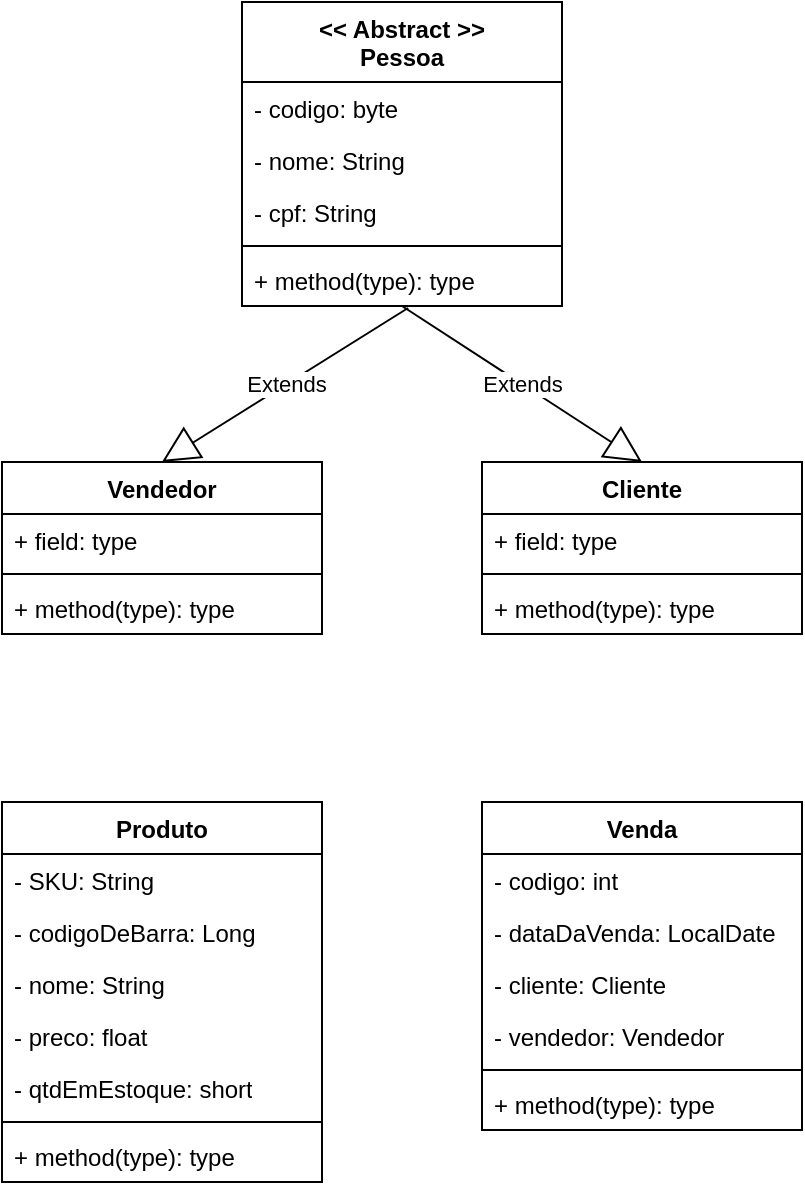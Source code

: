<mxfile version="21.1.5" type="github">
  <diagram name="Página-1" id="qkjWLM_mK85PG98u6XiB">
    <mxGraphModel dx="880" dy="442" grid="1" gridSize="10" guides="1" tooltips="1" connect="1" arrows="1" fold="1" page="1" pageScale="1" pageWidth="827" pageHeight="1169" math="0" shadow="0">
      <root>
        <mxCell id="0" />
        <mxCell id="1" parent="0" />
        <mxCell id="q3iH9pSLBPDBaZm93Gra-1" value="Produto" style="swimlane;fontStyle=1;align=center;verticalAlign=top;childLayout=stackLayout;horizontal=1;startSize=26;horizontalStack=0;resizeParent=1;resizeParentMax=0;resizeLast=0;collapsible=1;marginBottom=0;whiteSpace=wrap;html=1;" vertex="1" parent="1">
          <mxGeometry x="214" y="440" width="160" height="190" as="geometry" />
        </mxCell>
        <mxCell id="q3iH9pSLBPDBaZm93Gra-2" value="- SKU: String" style="text;strokeColor=none;fillColor=none;align=left;verticalAlign=top;spacingLeft=4;spacingRight=4;overflow=hidden;rotatable=0;points=[[0,0.5],[1,0.5]];portConstraint=eastwest;whiteSpace=wrap;html=1;" vertex="1" parent="q3iH9pSLBPDBaZm93Gra-1">
          <mxGeometry y="26" width="160" height="26" as="geometry" />
        </mxCell>
        <mxCell id="q3iH9pSLBPDBaZm93Gra-5" value="- codigoDeBarra: Long" style="text;strokeColor=none;fillColor=none;align=left;verticalAlign=top;spacingLeft=4;spacingRight=4;overflow=hidden;rotatable=0;points=[[0,0.5],[1,0.5]];portConstraint=eastwest;whiteSpace=wrap;html=1;" vertex="1" parent="q3iH9pSLBPDBaZm93Gra-1">
          <mxGeometry y="52" width="160" height="26" as="geometry" />
        </mxCell>
        <mxCell id="q3iH9pSLBPDBaZm93Gra-6" value="- nome: String" style="text;strokeColor=none;fillColor=none;align=left;verticalAlign=top;spacingLeft=4;spacingRight=4;overflow=hidden;rotatable=0;points=[[0,0.5],[1,0.5]];portConstraint=eastwest;whiteSpace=wrap;html=1;" vertex="1" parent="q3iH9pSLBPDBaZm93Gra-1">
          <mxGeometry y="78" width="160" height="26" as="geometry" />
        </mxCell>
        <mxCell id="q3iH9pSLBPDBaZm93Gra-7" value="- preco: float" style="text;strokeColor=none;fillColor=none;align=left;verticalAlign=top;spacingLeft=4;spacingRight=4;overflow=hidden;rotatable=0;points=[[0,0.5],[1,0.5]];portConstraint=eastwest;whiteSpace=wrap;html=1;" vertex="1" parent="q3iH9pSLBPDBaZm93Gra-1">
          <mxGeometry y="104" width="160" height="26" as="geometry" />
        </mxCell>
        <mxCell id="q3iH9pSLBPDBaZm93Gra-8" value="- qtdEmEstoque: short" style="text;strokeColor=none;fillColor=none;align=left;verticalAlign=top;spacingLeft=4;spacingRight=4;overflow=hidden;rotatable=0;points=[[0,0.5],[1,0.5]];portConstraint=eastwest;whiteSpace=wrap;html=1;" vertex="1" parent="q3iH9pSLBPDBaZm93Gra-1">
          <mxGeometry y="130" width="160" height="26" as="geometry" />
        </mxCell>
        <mxCell id="q3iH9pSLBPDBaZm93Gra-3" value="" style="line;strokeWidth=1;fillColor=none;align=left;verticalAlign=middle;spacingTop=-1;spacingLeft=3;spacingRight=3;rotatable=0;labelPosition=right;points=[];portConstraint=eastwest;strokeColor=inherit;" vertex="1" parent="q3iH9pSLBPDBaZm93Gra-1">
          <mxGeometry y="156" width="160" height="8" as="geometry" />
        </mxCell>
        <mxCell id="q3iH9pSLBPDBaZm93Gra-4" value="+ method(type): type" style="text;strokeColor=none;fillColor=none;align=left;verticalAlign=top;spacingLeft=4;spacingRight=4;overflow=hidden;rotatable=0;points=[[0,0.5],[1,0.5]];portConstraint=eastwest;whiteSpace=wrap;html=1;" vertex="1" parent="q3iH9pSLBPDBaZm93Gra-1">
          <mxGeometry y="164" width="160" height="26" as="geometry" />
        </mxCell>
        <mxCell id="q3iH9pSLBPDBaZm93Gra-9" value="Venda" style="swimlane;fontStyle=1;align=center;verticalAlign=top;childLayout=stackLayout;horizontal=1;startSize=26;horizontalStack=0;resizeParent=1;resizeParentMax=0;resizeLast=0;collapsible=1;marginBottom=0;whiteSpace=wrap;html=1;" vertex="1" parent="1">
          <mxGeometry x="454" y="440" width="160" height="164" as="geometry" />
        </mxCell>
        <mxCell id="q3iH9pSLBPDBaZm93Gra-10" value="- codigo: int&lt;span style=&quot;white-space: pre;&quot;&gt;	&lt;/span&gt;" style="text;strokeColor=none;fillColor=none;align=left;verticalAlign=top;spacingLeft=4;spacingRight=4;overflow=hidden;rotatable=0;points=[[0,0.5],[1,0.5]];portConstraint=eastwest;whiteSpace=wrap;html=1;" vertex="1" parent="q3iH9pSLBPDBaZm93Gra-9">
          <mxGeometry y="26" width="160" height="26" as="geometry" />
        </mxCell>
        <mxCell id="q3iH9pSLBPDBaZm93Gra-13" value="- dataDaVenda: LocalDate" style="text;strokeColor=none;fillColor=none;align=left;verticalAlign=top;spacingLeft=4;spacingRight=4;overflow=hidden;rotatable=0;points=[[0,0.5],[1,0.5]];portConstraint=eastwest;whiteSpace=wrap;html=1;" vertex="1" parent="q3iH9pSLBPDBaZm93Gra-9">
          <mxGeometry y="52" width="160" height="26" as="geometry" />
        </mxCell>
        <mxCell id="q3iH9pSLBPDBaZm93Gra-14" value="- cliente: Cliente" style="text;strokeColor=none;fillColor=none;align=left;verticalAlign=top;spacingLeft=4;spacingRight=4;overflow=hidden;rotatable=0;points=[[0,0.5],[1,0.5]];portConstraint=eastwest;whiteSpace=wrap;html=1;" vertex="1" parent="q3iH9pSLBPDBaZm93Gra-9">
          <mxGeometry y="78" width="160" height="26" as="geometry" />
        </mxCell>
        <mxCell id="q3iH9pSLBPDBaZm93Gra-31" value="- vendedor: Vendedor" style="text;strokeColor=none;fillColor=none;align=left;verticalAlign=top;spacingLeft=4;spacingRight=4;overflow=hidden;rotatable=0;points=[[0,0.5],[1,0.5]];portConstraint=eastwest;whiteSpace=wrap;html=1;" vertex="1" parent="q3iH9pSLBPDBaZm93Gra-9">
          <mxGeometry y="104" width="160" height="26" as="geometry" />
        </mxCell>
        <mxCell id="q3iH9pSLBPDBaZm93Gra-11" value="" style="line;strokeWidth=1;fillColor=none;align=left;verticalAlign=middle;spacingTop=-1;spacingLeft=3;spacingRight=3;rotatable=0;labelPosition=right;points=[];portConstraint=eastwest;strokeColor=inherit;" vertex="1" parent="q3iH9pSLBPDBaZm93Gra-9">
          <mxGeometry y="130" width="160" height="8" as="geometry" />
        </mxCell>
        <mxCell id="q3iH9pSLBPDBaZm93Gra-12" value="+ method(type): type" style="text;strokeColor=none;fillColor=none;align=left;verticalAlign=top;spacingLeft=4;spacingRight=4;overflow=hidden;rotatable=0;points=[[0,0.5],[1,0.5]];portConstraint=eastwest;whiteSpace=wrap;html=1;" vertex="1" parent="q3iH9pSLBPDBaZm93Gra-9">
          <mxGeometry y="138" width="160" height="26" as="geometry" />
        </mxCell>
        <mxCell id="q3iH9pSLBPDBaZm93Gra-15" value="&lt;div&gt;&amp;lt;&amp;lt; Abstract &amp;gt;&amp;gt;&lt;br&gt;&lt;/div&gt;&lt;div&gt;Pessoa&lt;/div&gt;" style="swimlane;fontStyle=1;align=center;verticalAlign=top;childLayout=stackLayout;horizontal=1;startSize=40;horizontalStack=0;resizeParent=1;resizeParentMax=0;resizeLast=0;collapsible=1;marginBottom=0;whiteSpace=wrap;html=1;" vertex="1" parent="1">
          <mxGeometry x="334" y="40" width="160" height="152" as="geometry" />
        </mxCell>
        <mxCell id="q3iH9pSLBPDBaZm93Gra-16" value="- codigo: byte" style="text;strokeColor=none;fillColor=none;align=left;verticalAlign=top;spacingLeft=4;spacingRight=4;overflow=hidden;rotatable=0;points=[[0,0.5],[1,0.5]];portConstraint=eastwest;whiteSpace=wrap;html=1;" vertex="1" parent="q3iH9pSLBPDBaZm93Gra-15">
          <mxGeometry y="40" width="160" height="26" as="geometry" />
        </mxCell>
        <mxCell id="q3iH9pSLBPDBaZm93Gra-19" value="- nome: String" style="text;strokeColor=none;fillColor=none;align=left;verticalAlign=top;spacingLeft=4;spacingRight=4;overflow=hidden;rotatable=0;points=[[0,0.5],[1,0.5]];portConstraint=eastwest;whiteSpace=wrap;html=1;" vertex="1" parent="q3iH9pSLBPDBaZm93Gra-15">
          <mxGeometry y="66" width="160" height="26" as="geometry" />
        </mxCell>
        <mxCell id="q3iH9pSLBPDBaZm93Gra-20" value="- cpf: String" style="text;strokeColor=none;fillColor=none;align=left;verticalAlign=top;spacingLeft=4;spacingRight=4;overflow=hidden;rotatable=0;points=[[0,0.5],[1,0.5]];portConstraint=eastwest;whiteSpace=wrap;html=1;" vertex="1" parent="q3iH9pSLBPDBaZm93Gra-15">
          <mxGeometry y="92" width="160" height="26" as="geometry" />
        </mxCell>
        <mxCell id="q3iH9pSLBPDBaZm93Gra-17" value="" style="line;strokeWidth=1;fillColor=none;align=left;verticalAlign=middle;spacingTop=-1;spacingLeft=3;spacingRight=3;rotatable=0;labelPosition=right;points=[];portConstraint=eastwest;strokeColor=inherit;" vertex="1" parent="q3iH9pSLBPDBaZm93Gra-15">
          <mxGeometry y="118" width="160" height="8" as="geometry" />
        </mxCell>
        <mxCell id="q3iH9pSLBPDBaZm93Gra-18" value="+ method(type): type" style="text;strokeColor=none;fillColor=none;align=left;verticalAlign=top;spacingLeft=4;spacingRight=4;overflow=hidden;rotatable=0;points=[[0,0.5],[1,0.5]];portConstraint=eastwest;whiteSpace=wrap;html=1;" vertex="1" parent="q3iH9pSLBPDBaZm93Gra-15">
          <mxGeometry y="126" width="160" height="26" as="geometry" />
        </mxCell>
        <mxCell id="q3iH9pSLBPDBaZm93Gra-21" value="Vendedor" style="swimlane;fontStyle=1;align=center;verticalAlign=top;childLayout=stackLayout;horizontal=1;startSize=26;horizontalStack=0;resizeParent=1;resizeParentMax=0;resizeLast=0;collapsible=1;marginBottom=0;whiteSpace=wrap;html=1;" vertex="1" parent="1">
          <mxGeometry x="214" y="270" width="160" height="86" as="geometry" />
        </mxCell>
        <mxCell id="q3iH9pSLBPDBaZm93Gra-22" value="+ field: type" style="text;strokeColor=none;fillColor=none;align=left;verticalAlign=top;spacingLeft=4;spacingRight=4;overflow=hidden;rotatable=0;points=[[0,0.5],[1,0.5]];portConstraint=eastwest;whiteSpace=wrap;html=1;" vertex="1" parent="q3iH9pSLBPDBaZm93Gra-21">
          <mxGeometry y="26" width="160" height="26" as="geometry" />
        </mxCell>
        <mxCell id="q3iH9pSLBPDBaZm93Gra-23" value="" style="line;strokeWidth=1;fillColor=none;align=left;verticalAlign=middle;spacingTop=-1;spacingLeft=3;spacingRight=3;rotatable=0;labelPosition=right;points=[];portConstraint=eastwest;strokeColor=inherit;" vertex="1" parent="q3iH9pSLBPDBaZm93Gra-21">
          <mxGeometry y="52" width="160" height="8" as="geometry" />
        </mxCell>
        <mxCell id="q3iH9pSLBPDBaZm93Gra-24" value="+ method(type): type" style="text;strokeColor=none;fillColor=none;align=left;verticalAlign=top;spacingLeft=4;spacingRight=4;overflow=hidden;rotatable=0;points=[[0,0.5],[1,0.5]];portConstraint=eastwest;whiteSpace=wrap;html=1;" vertex="1" parent="q3iH9pSLBPDBaZm93Gra-21">
          <mxGeometry y="60" width="160" height="26" as="geometry" />
        </mxCell>
        <mxCell id="q3iH9pSLBPDBaZm93Gra-25" value="Cliente" style="swimlane;fontStyle=1;align=center;verticalAlign=top;childLayout=stackLayout;horizontal=1;startSize=26;horizontalStack=0;resizeParent=1;resizeParentMax=0;resizeLast=0;collapsible=1;marginBottom=0;whiteSpace=wrap;html=1;" vertex="1" parent="1">
          <mxGeometry x="454" y="270" width="160" height="86" as="geometry" />
        </mxCell>
        <mxCell id="q3iH9pSLBPDBaZm93Gra-26" value="+ field: type" style="text;strokeColor=none;fillColor=none;align=left;verticalAlign=top;spacingLeft=4;spacingRight=4;overflow=hidden;rotatable=0;points=[[0,0.5],[1,0.5]];portConstraint=eastwest;whiteSpace=wrap;html=1;" vertex="1" parent="q3iH9pSLBPDBaZm93Gra-25">
          <mxGeometry y="26" width="160" height="26" as="geometry" />
        </mxCell>
        <mxCell id="q3iH9pSLBPDBaZm93Gra-27" value="" style="line;strokeWidth=1;fillColor=none;align=left;verticalAlign=middle;spacingTop=-1;spacingLeft=3;spacingRight=3;rotatable=0;labelPosition=right;points=[];portConstraint=eastwest;strokeColor=inherit;" vertex="1" parent="q3iH9pSLBPDBaZm93Gra-25">
          <mxGeometry y="52" width="160" height="8" as="geometry" />
        </mxCell>
        <mxCell id="q3iH9pSLBPDBaZm93Gra-28" value="+ method(type): type" style="text;strokeColor=none;fillColor=none;align=left;verticalAlign=top;spacingLeft=4;spacingRight=4;overflow=hidden;rotatable=0;points=[[0,0.5],[1,0.5]];portConstraint=eastwest;whiteSpace=wrap;html=1;" vertex="1" parent="q3iH9pSLBPDBaZm93Gra-25">
          <mxGeometry y="60" width="160" height="26" as="geometry" />
        </mxCell>
        <mxCell id="q3iH9pSLBPDBaZm93Gra-29" value="Extends" style="endArrow=block;endSize=16;endFill=0;html=1;rounded=0;exitX=0.5;exitY=1;exitDx=0;exitDy=0;entryX=0.5;entryY=0;entryDx=0;entryDy=0;" edge="1" parent="1" source="q3iH9pSLBPDBaZm93Gra-15" target="q3iH9pSLBPDBaZm93Gra-25">
          <mxGeometry width="160" relative="1" as="geometry">
            <mxPoint x="394" y="220" as="sourcePoint" />
            <mxPoint x="554" y="220" as="targetPoint" />
          </mxGeometry>
        </mxCell>
        <mxCell id="q3iH9pSLBPDBaZm93Gra-30" value="Extends" style="endArrow=block;endSize=16;endFill=0;html=1;rounded=0;exitX=0.519;exitY=1.038;exitDx=0;exitDy=0;entryX=0.5;entryY=0;entryDx=0;entryDy=0;exitPerimeter=0;" edge="1" parent="1" source="q3iH9pSLBPDBaZm93Gra-18" target="q3iH9pSLBPDBaZm93Gra-21">
          <mxGeometry width="160" relative="1" as="geometry">
            <mxPoint x="349" y="200" as="sourcePoint" />
            <mxPoint x="479" y="278" as="targetPoint" />
          </mxGeometry>
        </mxCell>
      </root>
    </mxGraphModel>
  </diagram>
</mxfile>
